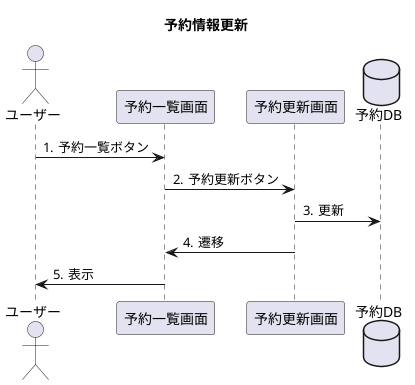 @startuml
title 予約情報更新

autonumber "#."

actor ユーザー
participant 予約一覧画面
participant 予約更新画面
database 予約DB

ユーザー->予約一覧画面:予約一覧ボタン
予約一覧画面->予約更新画面 : 予約更新ボタン
予約更新画面->予約DB : 更新
予約更新画面->予約一覧画面 : 遷移
予約一覧画面->ユーザー : 表示


@enduml